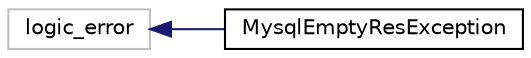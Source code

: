 digraph "类继承关系图"
{
 // LATEX_PDF_SIZE
  edge [fontname="Helvetica",fontsize="10",labelfontname="Helvetica",labelfontsize="10"];
  node [fontname="Helvetica",fontsize="10",shape=record];
  rankdir="LR";
  Node34 [label="logic_error",height=0.2,width=0.4,color="grey75", fillcolor="white", style="filled",tooltip=" "];
  Node34 -> Node0 [dir="back",color="midnightblue",fontsize="10",style="solid",fontname="Helvetica"];
  Node0 [label="MysqlEmptyResException",height=0.2,width=0.4,color="black", fillcolor="white", style="filled",URL="$class_mysql_empty_res_exception.html",tooltip=" "];
}
